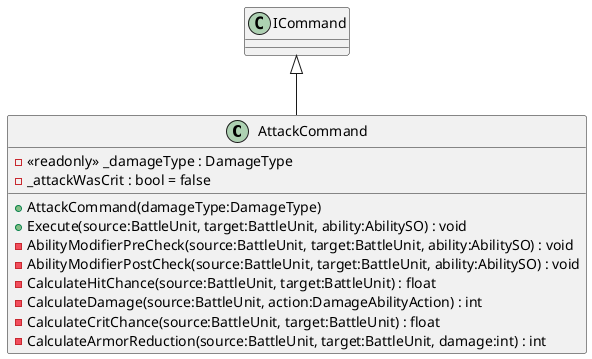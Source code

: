 @startuml
class AttackCommand {
    - <<readonly>> _damageType : DamageType
    - _attackWasCrit : bool = false
    + AttackCommand(damageType:DamageType)
    + Execute(source:BattleUnit, target:BattleUnit, ability:AbilitySO) : void
    - AbilityModifierPreCheck(source:BattleUnit, target:BattleUnit, ability:AbilitySO) : void
    - AbilityModifierPostCheck(source:BattleUnit, target:BattleUnit, ability:AbilitySO) : void
    - CalculateHitChance(source:BattleUnit, target:BattleUnit) : float
    - CalculateDamage(source:BattleUnit, action:DamageAbilityAction) : int
    - CalculateCritChance(source:BattleUnit, target:BattleUnit) : float
    - CalculateArmorReduction(source:BattleUnit, target:BattleUnit, damage:int) : int
}
ICommand <|-- AttackCommand
@enduml
